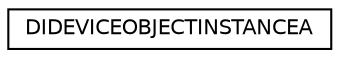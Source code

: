 digraph "Graphical Class Hierarchy"
{
 // LATEX_PDF_SIZE
  edge [fontname="Helvetica",fontsize="10",labelfontname="Helvetica",labelfontsize="10"];
  node [fontname="Helvetica",fontsize="10",shape=record];
  rankdir="LR";
  Node0 [label="DIDEVICEOBJECTINSTANCEA",height=0.2,width=0.4,color="black", fillcolor="white", style="filled",URL="$structDIDEVICEOBJECTINSTANCEA.html",tooltip=" "];
}
